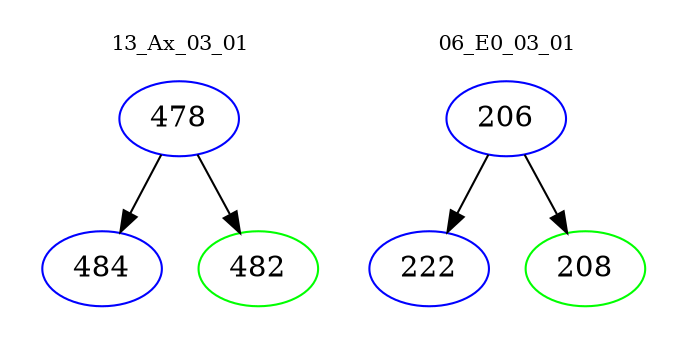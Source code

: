 digraph{
subgraph cluster_0 {
color = white
label = "13_Ax_03_01";
fontsize=10;
T0_478 [label="478", color="blue"]
T0_478 -> T0_484 [color="black"]
T0_484 [label="484", color="blue"]
T0_478 -> T0_482 [color="black"]
T0_482 [label="482", color="green"]
}
subgraph cluster_1 {
color = white
label = "06_E0_03_01";
fontsize=10;
T1_206 [label="206", color="blue"]
T1_206 -> T1_222 [color="black"]
T1_222 [label="222", color="blue"]
T1_206 -> T1_208 [color="black"]
T1_208 [label="208", color="green"]
}
}
